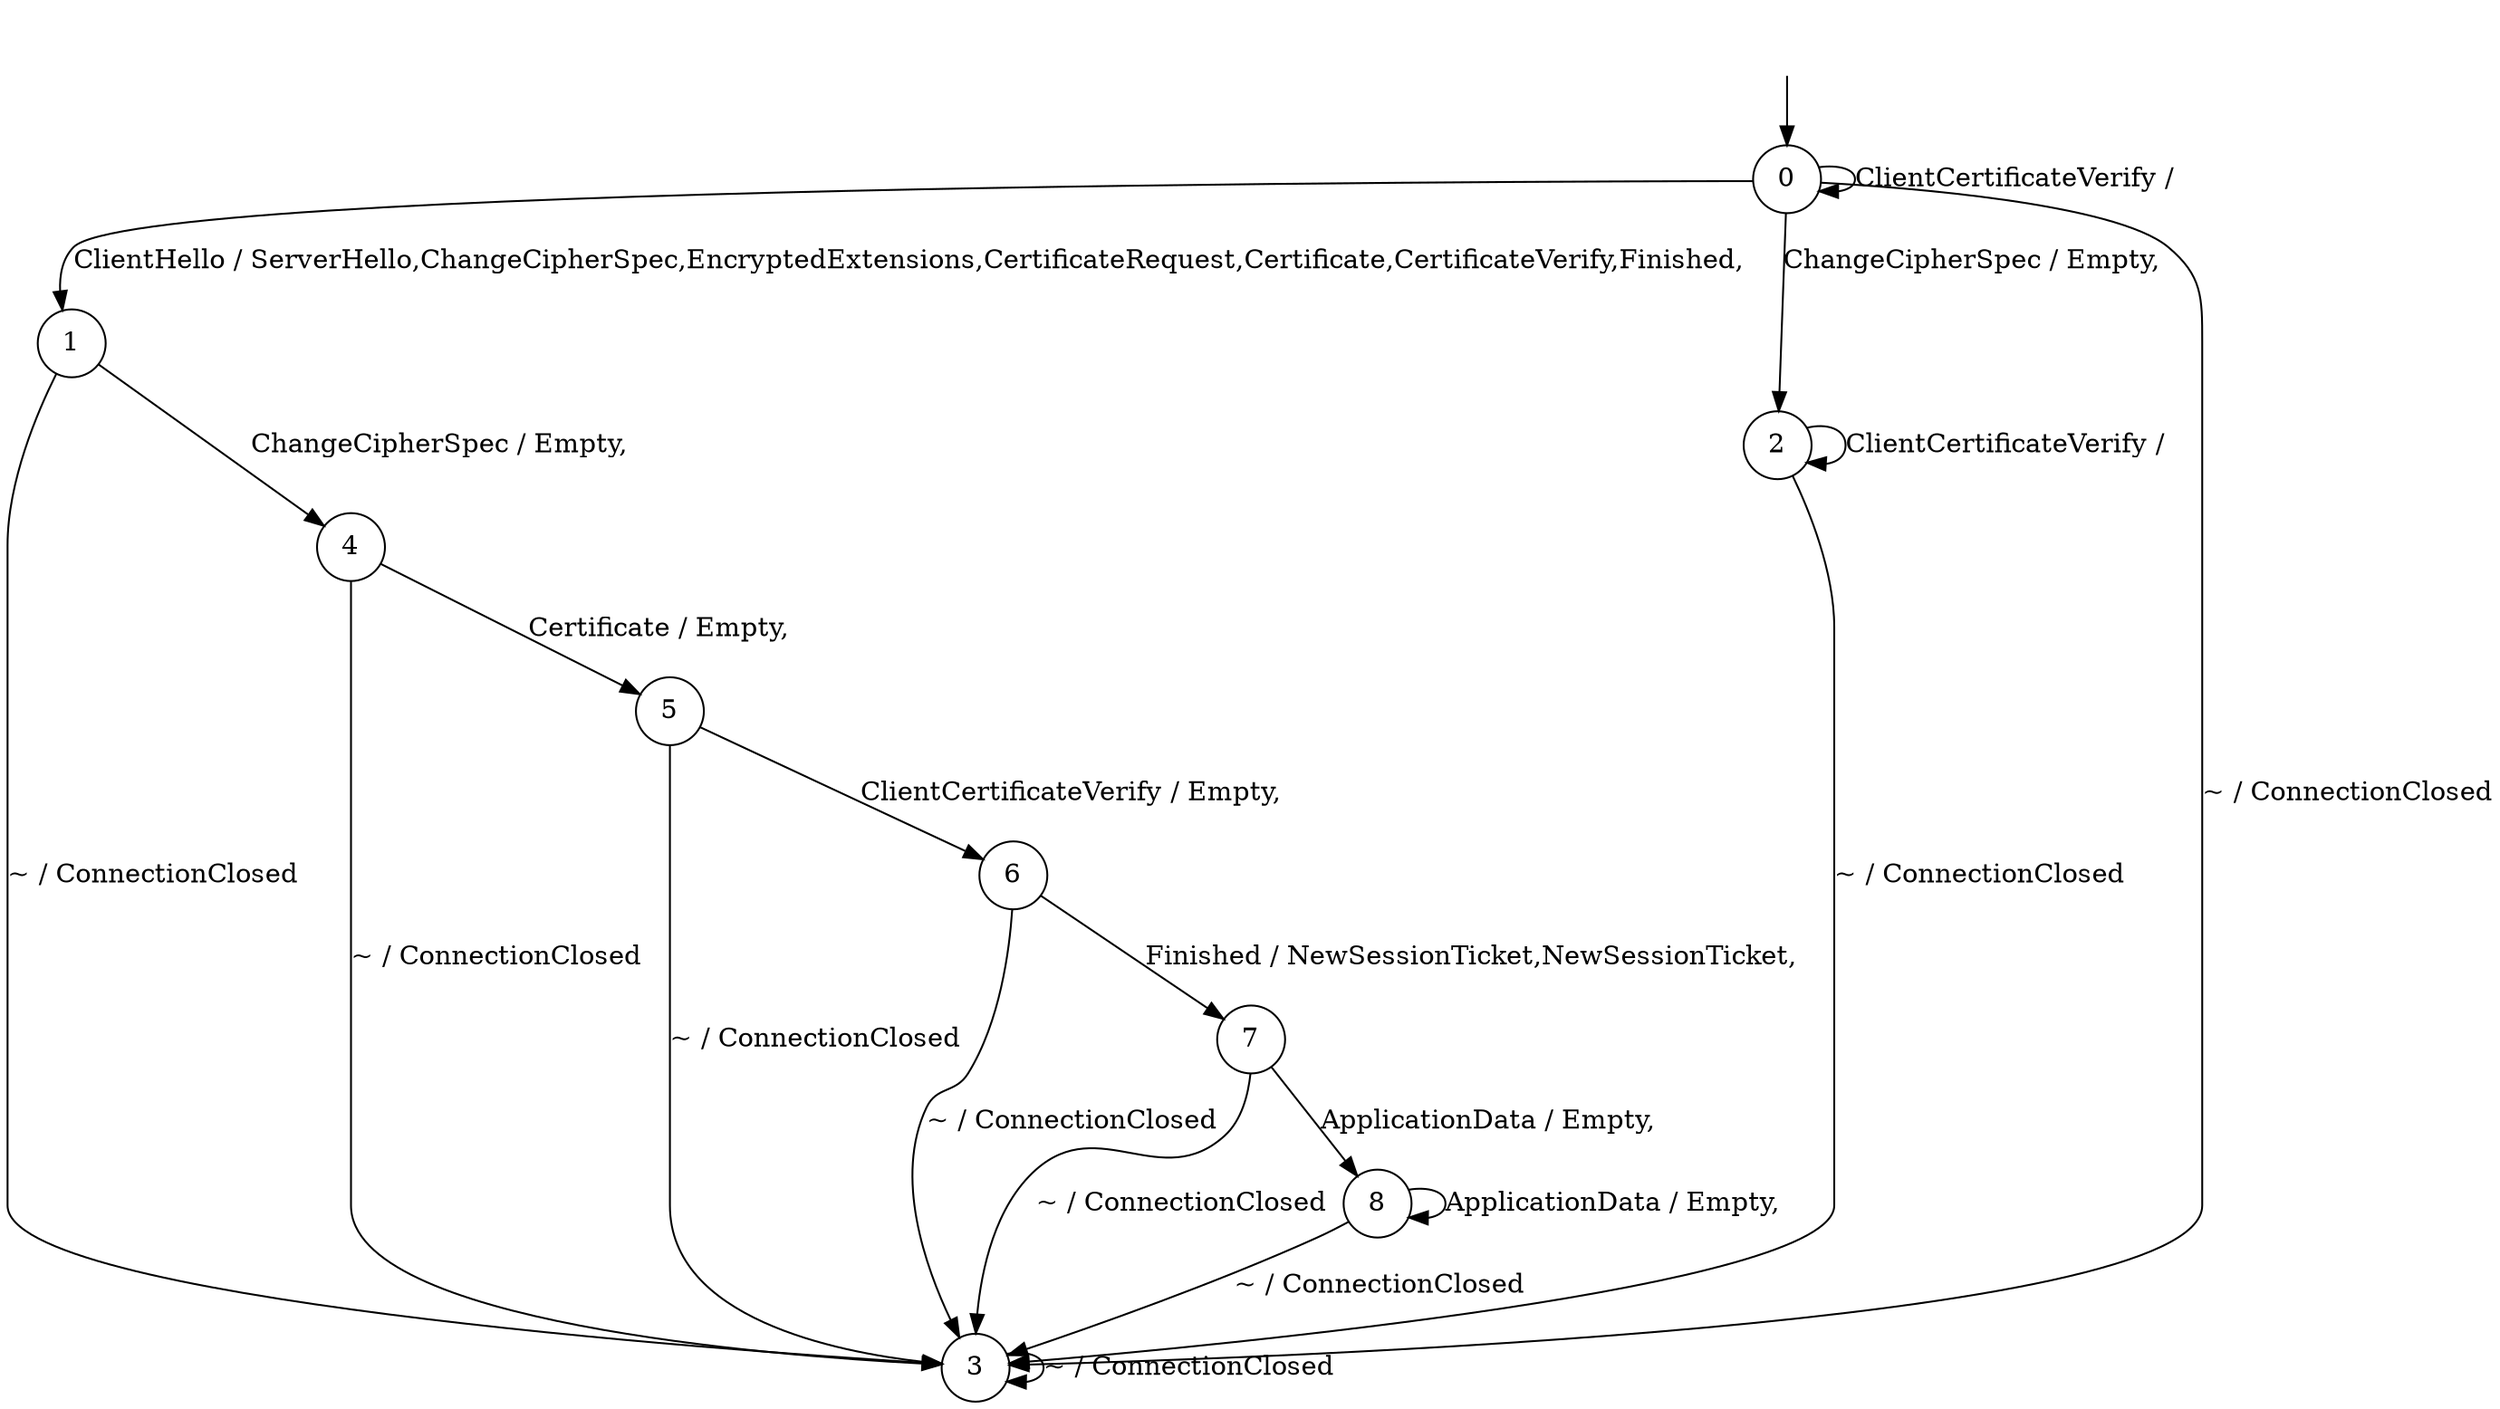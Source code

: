 digraph g {
__start0 [label="" shape="none"];

	s0 [shape="circle" label="0"];
	s1 [shape="circle" label="1"];
	s2 [shape="circle" label="2"];
	s3 [shape="circle" label="3"];
	s4 [shape="circle" label="4"];
	s5 [shape="circle" label="5"];
	s6 [shape="circle" label="6"];
	s7 [shape="circle" label="7"];
	s8 [shape="circle" label="8"];
	s0 -> s1 [label="ClientHello / ServerHello,ChangeCipherSpec,EncryptedExtensions,CertificateRequest,Certificate,CertificateVerify,Finished,"];
	s0 -> s2 [label="ChangeCipherSpec / Empty,"];
	s0 -> s3 [label="~ / ConnectionClosed"];
	s0 -> s0 [label="ClientCertificateVerify / "];
	s1 -> s3 [label="~ / ConnectionClosed"];
	s1 -> s4 [label="ChangeCipherSpec / Empty,"];
	s2 -> s3 [label="~ / ConnectionClosed"];
	s2 -> s2 [label="ClientCertificateVerify / "];
	s3 -> s3 [label="~ / ConnectionClosed"];
	s4 -> s3 [label="~ / ConnectionClosed"];
	s4 -> s5 [label="Certificate / Empty,"];
	s5 -> s3 [label="~ / ConnectionClosed"];
	s5 -> s6 [label="ClientCertificateVerify / Empty,"];
	s6 -> s3 [label="~ / ConnectionClosed"];
	s6 -> s7 [label="Finished / NewSessionTicket,NewSessionTicket,"];
	s7 -> s3 [label="~ / ConnectionClosed"];
	s7 -> s8 [label="ApplicationData / Empty,"];
	s8 -> s3 [label="~ / ConnectionClosed"];
	s8 -> s8 [label="ApplicationData / Empty,"];

__start0 -> s0;
}
